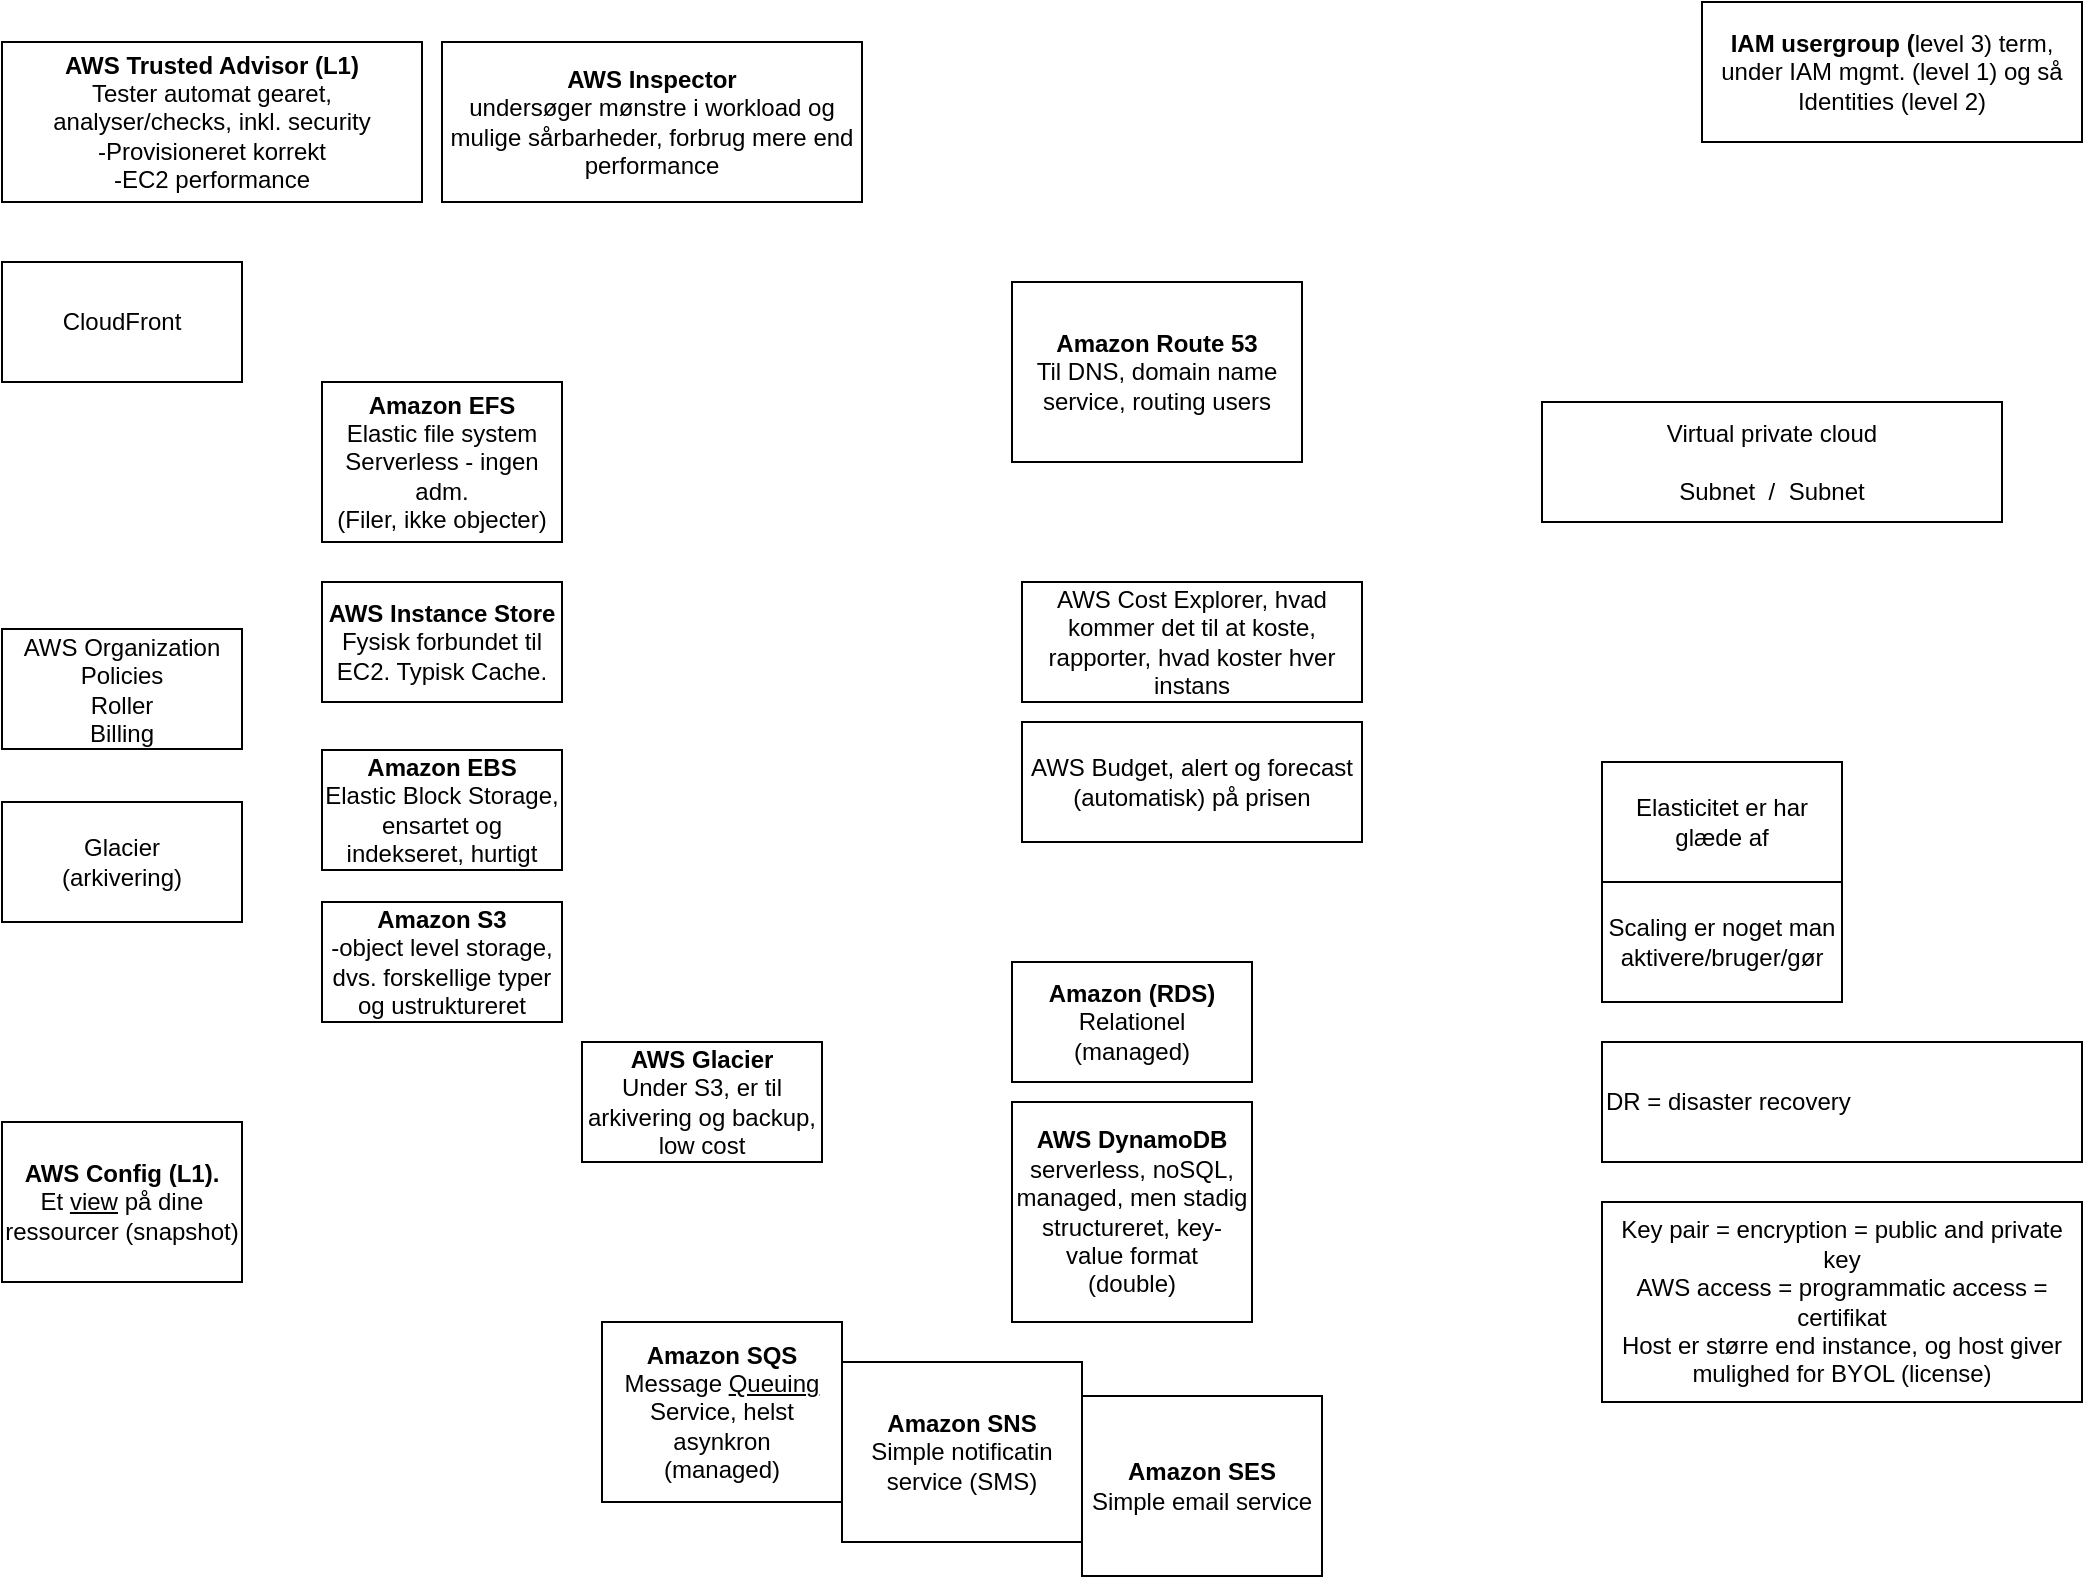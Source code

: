 <mxfile version="26.2.12">
  <diagram name="Page-1" id="VCvHZR2WXto5X7LXfwCY">
    <mxGraphModel dx="1316" dy="675" grid="1" gridSize="10" guides="1" tooltips="1" connect="1" arrows="1" fold="1" page="1" pageScale="1" pageWidth="1169" pageHeight="827" math="0" shadow="0">
      <root>
        <mxCell id="0" />
        <mxCell id="1" parent="0" />
        <mxCell id="N-OLMTnW74gIgdQo4pyC-1" value="&lt;b&gt;IAM usergroup (&lt;/b&gt;level 3) term, under IAM mgmt. (level 1) og så Identities (level 2)" style="rounded=0;whiteSpace=wrap;html=1;" parent="1" vertex="1">
          <mxGeometry x="930" y="40" width="190" height="70" as="geometry" />
        </mxCell>
        <mxCell id="N-OLMTnW74gIgdQo4pyC-2" value="&lt;b&gt;AWS Trusted Advisor (L1)&lt;/b&gt;&lt;div&gt;Tester automat gearet, analyser/checks, inkl. security&lt;/div&gt;&lt;div&gt;-Provisioneret korrekt&lt;/div&gt;&lt;div&gt;-EC2 performance&lt;/div&gt;" style="rounded=0;whiteSpace=wrap;html=1;" parent="1" vertex="1">
          <mxGeometry x="80" y="60" width="210" height="80" as="geometry" />
        </mxCell>
        <mxCell id="N-OLMTnW74gIgdQo4pyC-3" value="CloudFront" style="rounded=0;whiteSpace=wrap;html=1;" parent="1" vertex="1">
          <mxGeometry x="80" y="170" width="120" height="60" as="geometry" />
        </mxCell>
        <mxCell id="N-OLMTnW74gIgdQo4pyC-4" value="AWS Organization&lt;div&gt;Policies&lt;/div&gt;&lt;div&gt;Roller&lt;/div&gt;&lt;div&gt;Billing&lt;/div&gt;" style="rounded=0;whiteSpace=wrap;html=1;" parent="1" vertex="1">
          <mxGeometry x="80" y="353.5" width="120" height="60" as="geometry" />
        </mxCell>
        <mxCell id="N-OLMTnW74gIgdQo4pyC-5" value="Glacier&lt;div&gt;(arkivering)&lt;/div&gt;" style="rounded=0;whiteSpace=wrap;html=1;" parent="1" vertex="1">
          <mxGeometry x="80" y="440" width="120" height="60" as="geometry" />
        </mxCell>
        <mxCell id="N-OLMTnW74gIgdQo4pyC-7" value="&lt;b&gt;Amazon&amp;nbsp;&lt;/b&gt;&lt;b style=&quot;background-color: transparent; color: light-dark(rgb(0, 0, 0), rgb(255, 255, 255));&quot;&gt;S3&lt;/b&gt;&lt;div&gt;&lt;div&gt;-object level storage, dvs. forskellige typer og ustruktureret&lt;/div&gt;&lt;/div&gt;" style="rounded=0;whiteSpace=wrap;html=1;" parent="1" vertex="1">
          <mxGeometry x="240" y="490" width="120" height="60" as="geometry" />
        </mxCell>
        <mxCell id="N-OLMTnW74gIgdQo4pyC-8" value="&lt;b&gt;AWS DynamoDB&lt;/b&gt;&lt;div&gt;serverless, noSQL, managed, men stadig structureret, key-value format&lt;/div&gt;&lt;div&gt;(double)&lt;/div&gt;" style="rounded=0;whiteSpace=wrap;html=1;" parent="1" vertex="1">
          <mxGeometry x="585" y="590" width="120" height="110" as="geometry" />
        </mxCell>
        <mxCell id="N-OLMTnW74gIgdQo4pyC-9" value="&lt;b&gt;Amazon (RDS)&lt;/b&gt;&lt;div&gt;Relationel&lt;/div&gt;&lt;div&gt;(managed)&lt;/div&gt;" style="rounded=0;whiteSpace=wrap;html=1;" parent="1" vertex="1">
          <mxGeometry x="585" y="520" width="120" height="60" as="geometry" />
        </mxCell>
        <mxCell id="N-OLMTnW74gIgdQo4pyC-10" value="&lt;div&gt;&lt;br&gt;&lt;/div&gt;Virtual private cloud&lt;div&gt;&lt;br&gt;&lt;div&gt;Subnet&amp;nbsp; /&amp;nbsp; Subnet&lt;/div&gt;&lt;div&gt;&lt;br&gt;&lt;/div&gt;&lt;/div&gt;" style="rounded=0;whiteSpace=wrap;html=1;" parent="1" vertex="1">
          <mxGeometry x="850" y="240" width="230" height="60" as="geometry" />
        </mxCell>
        <mxCell id="N-OLMTnW74gIgdQo4pyC-11" value="Scaling er noget man aktivere/bruger/gør" style="rounded=0;whiteSpace=wrap;html=1;" parent="1" vertex="1">
          <mxGeometry x="880" y="480" width="120" height="60" as="geometry" />
        </mxCell>
        <mxCell id="YO7A1a3UFihamz9B0ZOD-1" value="&lt;b&gt;Amazon EBS&lt;/b&gt;&lt;div&gt;Elastic Block Storage, ensartet og indekseret, hurtigt&lt;/div&gt;" style="rounded=0;whiteSpace=wrap;html=1;" vertex="1" parent="1">
          <mxGeometry x="240" y="414" width="120" height="60" as="geometry" />
        </mxCell>
        <mxCell id="YO7A1a3UFihamz9B0ZOD-2" value="&lt;b&gt;AWS Instance Store&lt;br&gt;&lt;/b&gt;&lt;div&gt;Fysisk forbundet til EC2. Typisk Cache.&lt;/div&gt;" style="rounded=0;whiteSpace=wrap;html=1;" vertex="1" parent="1">
          <mxGeometry x="240" y="330" width="120" height="60" as="geometry" />
        </mxCell>
        <mxCell id="YO7A1a3UFihamz9B0ZOD-3" value="&lt;b&gt;Amazon EFS&lt;/b&gt;&lt;div&gt;Elastic file system&lt;/div&gt;&lt;div&gt;Serverless - ingen adm.&lt;/div&gt;&lt;div&gt;(Filer, ikke objecter)&lt;/div&gt;" style="rounded=0;whiteSpace=wrap;html=1;" vertex="1" parent="1">
          <mxGeometry x="240" y="230" width="120" height="80" as="geometry" />
        </mxCell>
        <mxCell id="YO7A1a3UFihamz9B0ZOD-4" value="&lt;b&gt;AWS Config (L1).&lt;/b&gt;&lt;div&gt;Et &lt;u&gt;view&lt;/u&gt; på dine ressourcer (snapshot)&lt;/div&gt;" style="rounded=0;whiteSpace=wrap;html=1;" vertex="1" parent="1">
          <mxGeometry x="80" y="600" width="120" height="80" as="geometry" />
        </mxCell>
        <mxCell id="YO7A1a3UFihamz9B0ZOD-5" value="Elasticitet er har glæde af" style="rounded=0;whiteSpace=wrap;html=1;" vertex="1" parent="1">
          <mxGeometry x="880" y="420" width="120" height="60" as="geometry" />
        </mxCell>
        <mxCell id="YO7A1a3UFihamz9B0ZOD-6" value="AWS Cost Explorer, hvad kommer det til at koste, rapporter, hvad koster hver instans" style="rounded=0;whiteSpace=wrap;html=1;" vertex="1" parent="1">
          <mxGeometry x="590" y="330" width="170" height="60" as="geometry" />
        </mxCell>
        <mxCell id="YO7A1a3UFihamz9B0ZOD-7" value="AWS Budget, alert og forecast (automatisk) på prisen" style="rounded=0;whiteSpace=wrap;html=1;" vertex="1" parent="1">
          <mxGeometry x="590" y="400" width="170" height="60" as="geometry" />
        </mxCell>
        <mxCell id="YO7A1a3UFihamz9B0ZOD-8" value="&lt;b&gt;Amazon SNS&lt;/b&gt;&lt;div&gt;Simple notificatin service (SMS)&lt;/div&gt;" style="rounded=0;whiteSpace=wrap;html=1;" vertex="1" parent="1">
          <mxGeometry x="500" y="720" width="120" height="90" as="geometry" />
        </mxCell>
        <mxCell id="YO7A1a3UFihamz9B0ZOD-9" value="&lt;b&gt;AWS Inspector&lt;/b&gt;&lt;div&gt;undersøger mønstre i workload og mulige sårbarheder, forbrug mere end performance&lt;/div&gt;" style="rounded=0;whiteSpace=wrap;html=1;" vertex="1" parent="1">
          <mxGeometry x="300" y="60" width="210" height="80" as="geometry" />
        </mxCell>
        <mxCell id="YO7A1a3UFihamz9B0ZOD-10" value="DR = disaster recovery" style="rounded=0;whiteSpace=wrap;html=1;align=left;" vertex="1" parent="1">
          <mxGeometry x="880" y="560" width="240" height="60" as="geometry" />
        </mxCell>
        <mxCell id="YO7A1a3UFihamz9B0ZOD-11" value="&lt;b&gt;AWS Glacier&lt;/b&gt;&lt;div&gt;Under S3, er til arkivering og backup, low cost&lt;/div&gt;" style="rounded=0;whiteSpace=wrap;html=1;" vertex="1" parent="1">
          <mxGeometry x="370" y="560" width="120" height="60" as="geometry" />
        </mxCell>
        <mxCell id="YO7A1a3UFihamz9B0ZOD-12" value="&lt;b&gt;Amazon SQS&lt;/b&gt;&lt;div&gt;Message &lt;u&gt;Queuing &lt;/u&gt;Service, helst asynkron&lt;/div&gt;&lt;div&gt;(managed)&lt;/div&gt;" style="rounded=0;whiteSpace=wrap;html=1;" vertex="1" parent="1">
          <mxGeometry x="380" y="700" width="120" height="90" as="geometry" />
        </mxCell>
        <mxCell id="YO7A1a3UFihamz9B0ZOD-13" value="&lt;b&gt;Amazon SES&lt;/b&gt;&lt;div&gt;Simple email service&lt;/div&gt;" style="rounded=0;whiteSpace=wrap;html=1;" vertex="1" parent="1">
          <mxGeometry x="620" y="737" width="120" height="90" as="geometry" />
        </mxCell>
        <mxCell id="YO7A1a3UFihamz9B0ZOD-14" value="Key pair = encryption = public and private key&lt;div&gt;AWS access = programmatic access = certifikat&lt;/div&gt;&lt;div&gt;Host er større end instance, og host giver mulighed for BYOL (license)&lt;/div&gt;" style="rounded=0;whiteSpace=wrap;html=1;" vertex="1" parent="1">
          <mxGeometry x="880" y="640" width="240" height="100" as="geometry" />
        </mxCell>
        <mxCell id="YO7A1a3UFihamz9B0ZOD-15" value="&lt;b&gt;Amazon Route 53&lt;/b&gt;&lt;div&gt;Til DNS, domain name service, routing users&lt;/div&gt;" style="rounded=0;whiteSpace=wrap;html=1;" vertex="1" parent="1">
          <mxGeometry x="585" y="180" width="145" height="90" as="geometry" />
        </mxCell>
      </root>
    </mxGraphModel>
  </diagram>
</mxfile>
